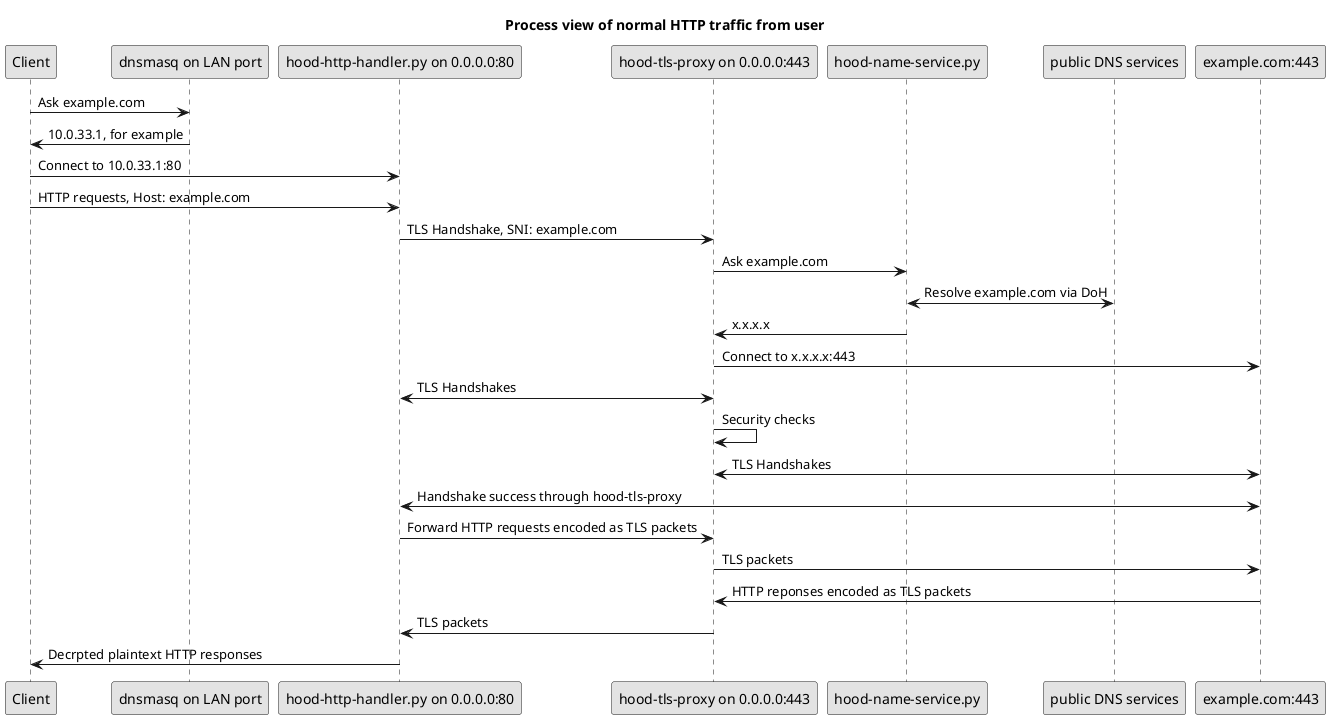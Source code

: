 @startuml

skinparam monochrome true
skinparam shadowing false
skinparam defaultFontName Arial
skinparam componentStyle rectangle

title Process view of normal HTTP traffic from user

participant "Client" as CLIENT
participant "dnsmasq on LAN port" as DNSLAN
participant "hood-http-handler.py on 0.0.0.0:80" as HOODHTTP
participant "hood-tls-proxy on 0.0.0.0:443" as HOODTLS
participant "hood-name-service.py" as HOODNAME
participant "public DNS services" as PUBDNS
participant "example.com:443" as HTTP

CLIENT -> DNSLAN: Ask example.com
DNSLAN -> CLIENT: 10.0.33.1, for example
CLIENT -> HOODHTTP: Connect to 10.0.33.1:80
CLIENT -> HOODHTTP: HTTP requests, Host: example.com
HOODHTTP -> HOODTLS: TLS Handshake, SNI: example.com
HOODTLS -> HOODNAME: Ask example.com
HOODNAME <-> PUBDNS: Resolve example.com via DoH
HOODNAME -> HOODTLS: x.x.x.x
HOODTLS -> HTTP: Connect to x.x.x.x:443
HOODTLS <-> HOODHTTP: TLS Handshakes
HOODTLS -> HOODTLS: Security checks
HOODTLS <-> HTTP: TLS Handshakes
HOODHTTP <-> HTTP: Handshake success through hood-tls-proxy
HOODHTTP -> HOODTLS: Forward HTTP requests encoded as TLS packets
HOODTLS -> HTTP: TLS packets
HTTP -> HOODTLS: HTTP reponses encoded as TLS packets
HOODTLS -> HOODHTTP: TLS packets
HOODHTTP -> CLIENT: Decrpted plaintext HTTP responses


@enduml